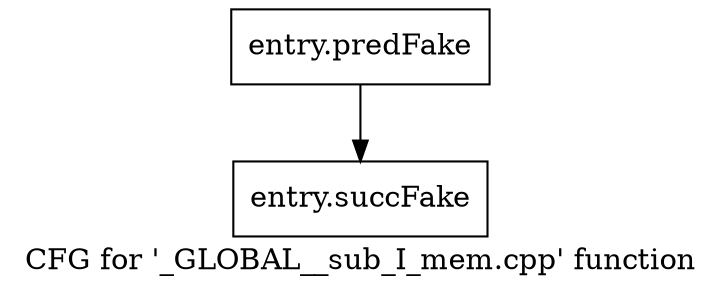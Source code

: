 digraph "CFG for '_GLOBAL__sub_I_mem.cpp' function" {
	label="CFG for '_GLOBAL__sub_I_mem.cpp' function";

	Node0x5a5ec70 [shape=record,filename="../../../../mem.cpp",linenumber="0",label="{entry.predFake}"];
	Node0x5a5ec70 -> Node0x5b30fc0[ callList="" memoryops="" filename="../../../../mem.cpp" execusionnum="0"];
	Node0x5b30fc0 [shape=record,filename="",linenumber="",label="{entry.succFake}"];
}
